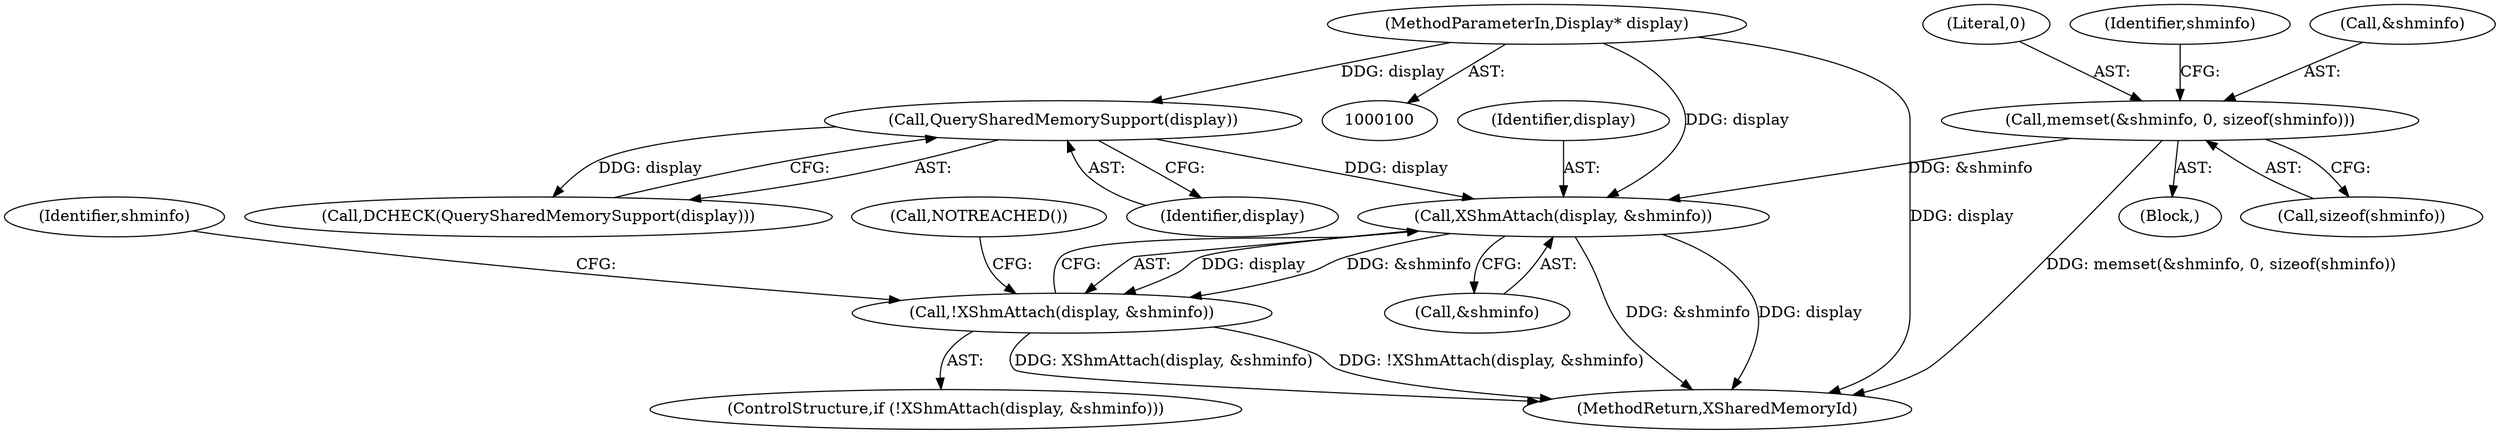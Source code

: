 digraph "1_Chrome_0bd1a6ddb5fb23dfea3e72d60e5e8df4cf5826bc_0@pointer" {
"1000121" [label="(Call,XShmAttach(display, &shminfo))"];
"1000105" [label="(Call,QuerySharedMemorySupport(display))"];
"1000101" [label="(MethodParameterIn,Display* display)"];
"1000108" [label="(Call,memset(&shminfo, 0, sizeof(shminfo)))"];
"1000120" [label="(Call,!XShmAttach(display, &shminfo))"];
"1000130" [label="(MethodReturn,XSharedMemoryId)"];
"1000116" [label="(Identifier,shminfo)"];
"1000109" [label="(Call,&shminfo)"];
"1000125" [label="(Call,NOTREACHED())"];
"1000122" [label="(Identifier,display)"];
"1000119" [label="(ControlStructure,if (!XShmAttach(display, &shminfo)))"];
"1000103" [label="(Block,)"];
"1000128" [label="(Identifier,shminfo)"];
"1000121" [label="(Call,XShmAttach(display, &shminfo))"];
"1000120" [label="(Call,!XShmAttach(display, &shminfo))"];
"1000106" [label="(Identifier,display)"];
"1000105" [label="(Call,QuerySharedMemorySupport(display))"];
"1000101" [label="(MethodParameterIn,Display* display)"];
"1000112" [label="(Call,sizeof(shminfo))"];
"1000104" [label="(Call,DCHECK(QuerySharedMemorySupport(display)))"];
"1000111" [label="(Literal,0)"];
"1000108" [label="(Call,memset(&shminfo, 0, sizeof(shminfo)))"];
"1000123" [label="(Call,&shminfo)"];
"1000121" -> "1000120"  [label="AST: "];
"1000121" -> "1000123"  [label="CFG: "];
"1000122" -> "1000121"  [label="AST: "];
"1000123" -> "1000121"  [label="AST: "];
"1000120" -> "1000121"  [label="CFG: "];
"1000121" -> "1000130"  [label="DDG: &shminfo"];
"1000121" -> "1000130"  [label="DDG: display"];
"1000121" -> "1000120"  [label="DDG: display"];
"1000121" -> "1000120"  [label="DDG: &shminfo"];
"1000105" -> "1000121"  [label="DDG: display"];
"1000101" -> "1000121"  [label="DDG: display"];
"1000108" -> "1000121"  [label="DDG: &shminfo"];
"1000105" -> "1000104"  [label="AST: "];
"1000105" -> "1000106"  [label="CFG: "];
"1000106" -> "1000105"  [label="AST: "];
"1000104" -> "1000105"  [label="CFG: "];
"1000105" -> "1000104"  [label="DDG: display"];
"1000101" -> "1000105"  [label="DDG: display"];
"1000101" -> "1000100"  [label="AST: "];
"1000101" -> "1000130"  [label="DDG: display"];
"1000108" -> "1000103"  [label="AST: "];
"1000108" -> "1000112"  [label="CFG: "];
"1000109" -> "1000108"  [label="AST: "];
"1000111" -> "1000108"  [label="AST: "];
"1000112" -> "1000108"  [label="AST: "];
"1000116" -> "1000108"  [label="CFG: "];
"1000108" -> "1000130"  [label="DDG: memset(&shminfo, 0, sizeof(shminfo))"];
"1000120" -> "1000119"  [label="AST: "];
"1000125" -> "1000120"  [label="CFG: "];
"1000128" -> "1000120"  [label="CFG: "];
"1000120" -> "1000130"  [label="DDG: XShmAttach(display, &shminfo)"];
"1000120" -> "1000130"  [label="DDG: !XShmAttach(display, &shminfo)"];
}
